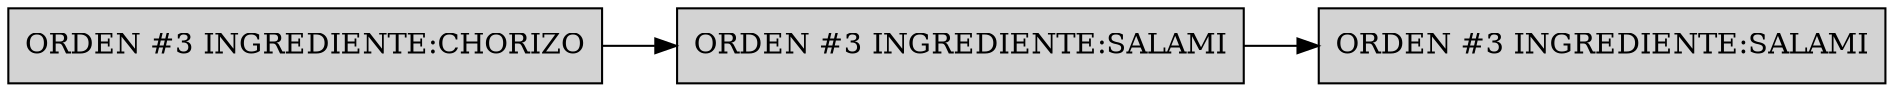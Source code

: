 digraph COLA {
	node [shape=box style=filled]
	rankdir=LR
	1 [label="ORDEN #3 INGREDIENTE:CHORIZO"]
	2 [label="ORDEN #3 INGREDIENTE:SALAMI"]
	3 [label="ORDEN #3 INGREDIENTE:SALAMI"]
	1 -> 2
	2 -> 3
}
